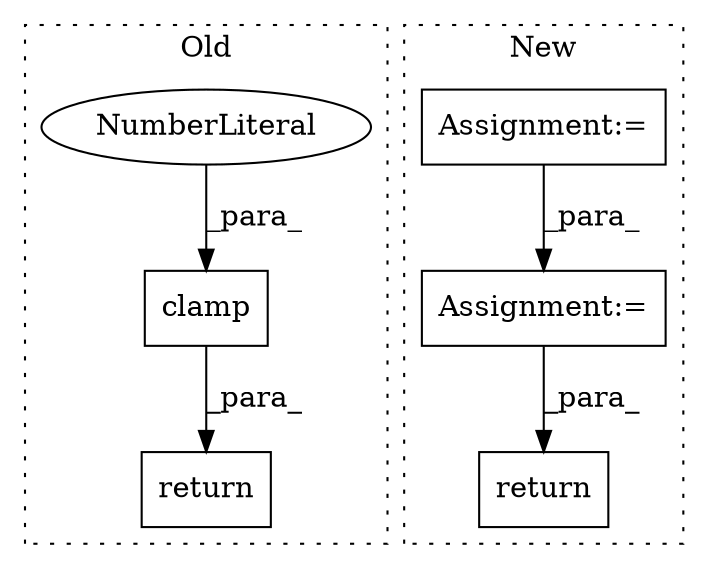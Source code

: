 digraph G {
subgraph cluster0 {
1 [label="clamp" a="32" s="436,443" l="6,1" shape="box"];
3 [label="return" a="41" s="705" l="7" shape="box"];
5 [label="NumberLiteral" a="34" s="442" l="1" shape="ellipse"];
label = "Old";
style="dotted";
}
subgraph cluster1 {
2 [label="return" a="41" s="2729" l="7" shape="box"];
4 [label="Assignment:=" a="7" s="2244" l="1" shape="box"];
6 [label="Assignment:=" a="7" s="2313" l="1" shape="box"];
label = "New";
style="dotted";
}
1 -> 3 [label="_para_"];
4 -> 6 [label="_para_"];
5 -> 1 [label="_para_"];
6 -> 2 [label="_para_"];
}